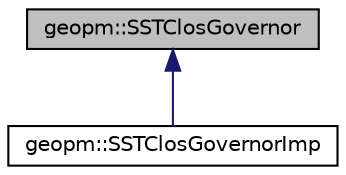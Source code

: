 digraph "geopm::SSTClosGovernor"
{
 // LATEX_PDF_SIZE
  edge [fontname="Helvetica",fontsize="10",labelfontname="Helvetica",labelfontsize="10"];
  node [fontname="Helvetica",fontsize="10",shape=record];
  Node1 [label="geopm::SSTClosGovernor",height=0.2,width=0.4,color="black", fillcolor="grey75", style="filled", fontcolor="black",tooltip="Govern class of service (CLOS) controls."];
  Node1 -> Node2 [dir="back",color="midnightblue",fontsize="10",style="solid",fontname="Helvetica"];
  Node2 [label="geopm::SSTClosGovernorImp",height=0.2,width=0.4,color="black", fillcolor="white", style="filled",URL="$classgeopm_1_1_s_s_t_clos_governor_imp.html",tooltip=" "];
}
